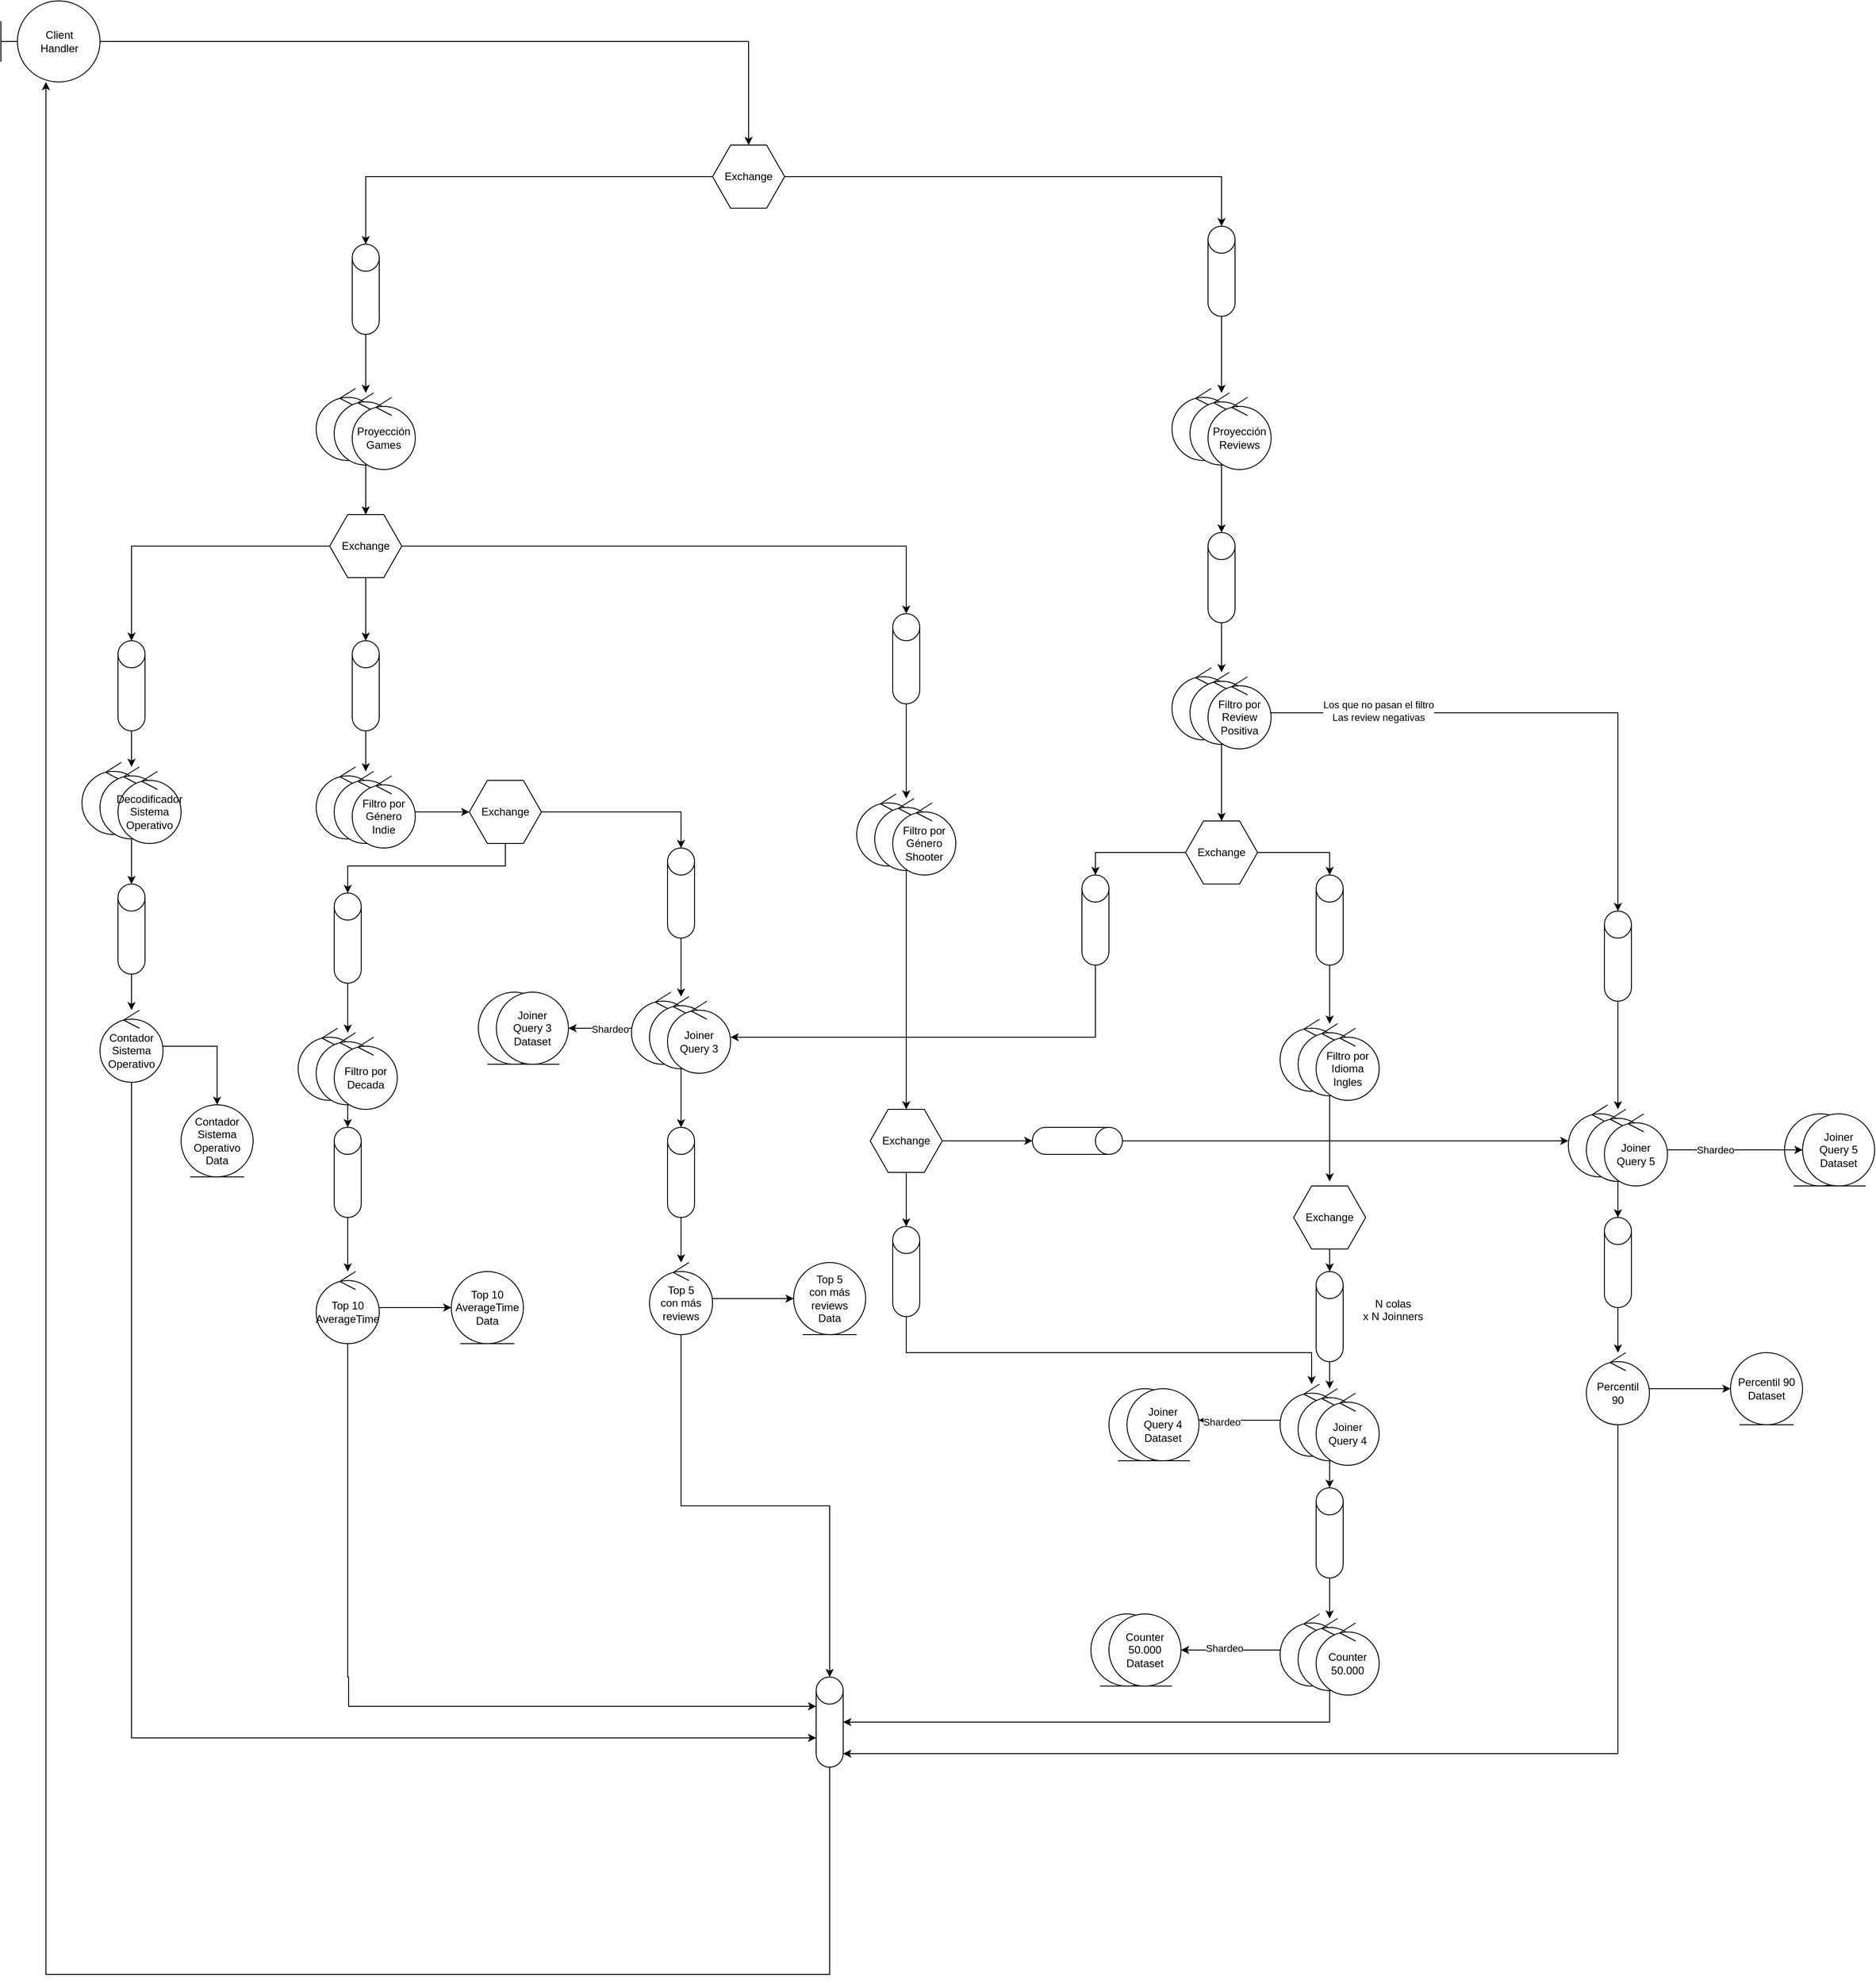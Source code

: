 <mxfile version="24.7.16">
  <diagram name="Page-1" id="cRWpz_PAS38rMKibEUz2">
    <mxGraphModel dx="2348" dy="1364" grid="1" gridSize="10" guides="1" tooltips="1" connect="1" arrows="1" fold="1" page="1" pageScale="1" pageWidth="3300" pageHeight="4681" math="0" shadow="0">
      <root>
        <mxCell id="0" />
        <mxCell id="1" parent="0" />
        <mxCell id="zgO68wUfY2NdQf_xR_q_-158" style="edgeStyle=orthogonalEdgeStyle;rounded=0;orthogonalLoop=1;jettySize=auto;html=1;" parent="1" source="zgO68wUfY2NdQf_xR_q_-3" target="zgO68wUfY2NdQf_xR_q_-155" edge="1">
          <mxGeometry relative="1" as="geometry" />
        </mxCell>
        <mxCell id="zgO68wUfY2NdQf_xR_q_-3" value="" style="shape=cylinder3;whiteSpace=wrap;html=1;boundedLbl=1;backgroundOutline=1;size=15;" parent="1" vertex="1">
          <mxGeometry x="430" y="450" width="30" height="100" as="geometry" />
        </mxCell>
        <mxCell id="zgO68wUfY2NdQf_xR_q_-175" style="edgeStyle=orthogonalEdgeStyle;rounded=0;orthogonalLoop=1;jettySize=auto;html=1;" parent="1" source="zgO68wUfY2NdQf_xR_q_-4" target="zgO68wUfY2NdQf_xR_q_-173" edge="1">
          <mxGeometry relative="1" as="geometry" />
        </mxCell>
        <mxCell id="zgO68wUfY2NdQf_xR_q_-4" value="" style="shape=cylinder3;whiteSpace=wrap;html=1;boundedLbl=1;backgroundOutline=1;size=15;" parent="1" vertex="1">
          <mxGeometry x="1380" y="430" width="30" height="100" as="geometry" />
        </mxCell>
        <mxCell id="zgO68wUfY2NdQf_xR_q_-5" value="Exchange" style="shape=hexagon;perimeter=hexagonPerimeter2;whiteSpace=wrap;html=1;fixedSize=1;" parent="1" vertex="1">
          <mxGeometry x="830" y="340" width="80" height="70" as="geometry" />
        </mxCell>
        <mxCell id="zgO68wUfY2NdQf_xR_q_-6" style="edgeStyle=orthogonalEdgeStyle;rounded=0;orthogonalLoop=1;jettySize=auto;html=1;" parent="1" source="zgO68wUfY2NdQf_xR_q_-5" target="zgO68wUfY2NdQf_xR_q_-4" edge="1">
          <mxGeometry relative="1" as="geometry" />
        </mxCell>
        <mxCell id="zgO68wUfY2NdQf_xR_q_-7" style="edgeStyle=orthogonalEdgeStyle;rounded=0;orthogonalLoop=1;jettySize=auto;html=1;" parent="1" source="zgO68wUfY2NdQf_xR_q_-5" target="zgO68wUfY2NdQf_xR_q_-3" edge="1">
          <mxGeometry relative="1" as="geometry" />
        </mxCell>
        <mxCell id="zgO68wUfY2NdQf_xR_q_-124" style="edgeStyle=orthogonalEdgeStyle;rounded=0;orthogonalLoop=1;jettySize=auto;html=1;entryX=0;entryY=0;entryDx=0;entryDy=67.5;entryPerimeter=0;" parent="1" source="zgO68wUfY2NdQf_xR_q_-13" target="zgO68wUfY2NdQf_xR_q_-123" edge="1">
          <mxGeometry relative="1" as="geometry">
            <mxPoint x="185" y="2100" as="targetPoint" />
            <Array as="points">
              <mxPoint x="185" y="2108" />
            </Array>
          </mxGeometry>
        </mxCell>
        <mxCell id="zgO68wUfY2NdQf_xR_q_-249" style="edgeStyle=orthogonalEdgeStyle;rounded=0;orthogonalLoop=1;jettySize=auto;html=1;" parent="1" source="zgO68wUfY2NdQf_xR_q_-13" target="zgO68wUfY2NdQf_xR_q_-248" edge="1">
          <mxGeometry relative="1" as="geometry" />
        </mxCell>
        <mxCell id="zgO68wUfY2NdQf_xR_q_-13" value="Contador&lt;div&gt;Sistema Operativo&lt;/div&gt;" style="ellipse;shape=umlControl;whiteSpace=wrap;html=1;" parent="1" vertex="1">
          <mxGeometry x="150" y="1300" width="70" height="80" as="geometry" />
        </mxCell>
        <mxCell id="zgO68wUfY2NdQf_xR_q_-254" style="edgeStyle=orthogonalEdgeStyle;rounded=0;orthogonalLoop=1;jettySize=auto;html=1;" parent="1" source="zgO68wUfY2NdQf_xR_q_-14" target="zgO68wUfY2NdQf_xR_q_-252" edge="1">
          <mxGeometry relative="1" as="geometry" />
        </mxCell>
        <mxCell id="zgO68wUfY2NdQf_xR_q_-14" value="" style="shape=cylinder3;whiteSpace=wrap;html=1;boundedLbl=1;backgroundOutline=1;size=15;" parent="1" vertex="1">
          <mxGeometry x="170" y="890" width="30" height="100" as="geometry" />
        </mxCell>
        <mxCell id="zgO68wUfY2NdQf_xR_q_-20" style="edgeStyle=orthogonalEdgeStyle;rounded=0;orthogonalLoop=1;jettySize=auto;html=1;" parent="1" source="zgO68wUfY2NdQf_xR_q_-17" target="zgO68wUfY2NdQf_xR_q_-13" edge="1">
          <mxGeometry relative="1" as="geometry" />
        </mxCell>
        <mxCell id="zgO68wUfY2NdQf_xR_q_-17" value="" style="shape=cylinder3;whiteSpace=wrap;html=1;boundedLbl=1;backgroundOutline=1;size=15;" parent="1" vertex="1">
          <mxGeometry x="170" y="1160" width="30" height="100" as="geometry" />
        </mxCell>
        <mxCell id="zgO68wUfY2NdQf_xR_q_-23" style="edgeStyle=orthogonalEdgeStyle;rounded=0;orthogonalLoop=1;jettySize=auto;html=1;" parent="1" source="zgO68wUfY2NdQf_xR_q_-21" target="zgO68wUfY2NdQf_xR_q_-14" edge="1">
          <mxGeometry relative="1" as="geometry" />
        </mxCell>
        <mxCell id="zgO68wUfY2NdQf_xR_q_-26" style="edgeStyle=orthogonalEdgeStyle;rounded=0;orthogonalLoop=1;jettySize=auto;html=1;" parent="1" source="zgO68wUfY2NdQf_xR_q_-21" target="zgO68wUfY2NdQf_xR_q_-25" edge="1">
          <mxGeometry relative="1" as="geometry" />
        </mxCell>
        <mxCell id="zgO68wUfY2NdQf_xR_q_-21" value="Exchange" style="shape=hexagon;perimeter=hexagonPerimeter2;whiteSpace=wrap;html=1;fixedSize=1;" parent="1" vertex="1">
          <mxGeometry x="405" y="750" width="80" height="70" as="geometry" />
        </mxCell>
        <mxCell id="zgO68wUfY2NdQf_xR_q_-165" style="edgeStyle=orthogonalEdgeStyle;rounded=0;orthogonalLoop=1;jettySize=auto;html=1;" parent="1" source="zgO68wUfY2NdQf_xR_q_-25" target="zgO68wUfY2NdQf_xR_q_-149" edge="1">
          <mxGeometry relative="1" as="geometry" />
        </mxCell>
        <mxCell id="zgO68wUfY2NdQf_xR_q_-25" value="" style="shape=cylinder3;whiteSpace=wrap;html=1;boundedLbl=1;backgroundOutline=1;size=15;" parent="1" vertex="1">
          <mxGeometry x="430" y="890" width="30" height="100" as="geometry" />
        </mxCell>
        <mxCell id="zgO68wUfY2NdQf_xR_q_-169" style="edgeStyle=orthogonalEdgeStyle;rounded=0;orthogonalLoop=1;jettySize=auto;html=1;" parent="1" source="zgO68wUfY2NdQf_xR_q_-29" target="zgO68wUfY2NdQf_xR_q_-135" edge="1">
          <mxGeometry relative="1" as="geometry" />
        </mxCell>
        <mxCell id="zgO68wUfY2NdQf_xR_q_-29" value="" style="shape=cylinder3;whiteSpace=wrap;html=1;boundedLbl=1;backgroundOutline=1;size=15;" parent="1" vertex="1">
          <mxGeometry x="410" y="1170" width="30" height="100" as="geometry" />
        </mxCell>
        <mxCell id="zgO68wUfY2NdQf_xR_q_-39" style="edgeStyle=orthogonalEdgeStyle;rounded=0;orthogonalLoop=1;jettySize=auto;html=1;" parent="1" source="zgO68wUfY2NdQf_xR_q_-33" target="zgO68wUfY2NdQf_xR_q_-38" edge="1">
          <mxGeometry relative="1" as="geometry" />
        </mxCell>
        <mxCell id="zgO68wUfY2NdQf_xR_q_-125" style="edgeStyle=orthogonalEdgeStyle;rounded=0;orthogonalLoop=1;jettySize=auto;html=1;entryX=0;entryY=0;entryDx=0;entryDy=32.5;entryPerimeter=0;" parent="1" source="zgO68wUfY2NdQf_xR_q_-33" target="zgO68wUfY2NdQf_xR_q_-123" edge="1">
          <mxGeometry relative="1" as="geometry">
            <mxPoint x="425" y="2110" as="targetPoint" />
            <Array as="points">
              <mxPoint x="425" y="2040" />
              <mxPoint x="426" y="2073" />
            </Array>
          </mxGeometry>
        </mxCell>
        <mxCell id="zgO68wUfY2NdQf_xR_q_-33" value="&lt;div&gt;Top 10&lt;/div&gt;&lt;div&gt;AverageTime&lt;/div&gt;" style="ellipse;shape=umlControl;whiteSpace=wrap;html=1;" parent="1" vertex="1">
          <mxGeometry x="390" y="1590" width="70" height="80" as="geometry" />
        </mxCell>
        <mxCell id="zgO68wUfY2NdQf_xR_q_-37" style="edgeStyle=orthogonalEdgeStyle;rounded=0;orthogonalLoop=1;jettySize=auto;html=1;" parent="1" source="zgO68wUfY2NdQf_xR_q_-34" target="zgO68wUfY2NdQf_xR_q_-33" edge="1">
          <mxGeometry relative="1" as="geometry" />
        </mxCell>
        <mxCell id="zgO68wUfY2NdQf_xR_q_-34" value="" style="shape=cylinder3;whiteSpace=wrap;html=1;boundedLbl=1;backgroundOutline=1;size=15;" parent="1" vertex="1">
          <mxGeometry x="410" y="1430" width="30" height="100" as="geometry" />
        </mxCell>
        <mxCell id="zgO68wUfY2NdQf_xR_q_-38" value="Top 10&lt;div&gt;AverageTime&lt;/div&gt;&lt;div&gt;Data&lt;/div&gt;" style="ellipse;shape=umlEntity;whiteSpace=wrap;html=1;" parent="1" vertex="1">
          <mxGeometry x="540" y="1590" width="80" height="80" as="geometry" />
        </mxCell>
        <mxCell id="zgO68wUfY2NdQf_xR_q_-45" style="edgeStyle=orthogonalEdgeStyle;rounded=0;orthogonalLoop=1;jettySize=auto;html=1;" parent="1" source="zgO68wUfY2NdQf_xR_q_-42" target="zgO68wUfY2NdQf_xR_q_-29" edge="1">
          <mxGeometry relative="1" as="geometry">
            <mxPoint x="600" y="1220" as="targetPoint" />
            <Array as="points">
              <mxPoint x="600" y="1140" />
              <mxPoint x="425" y="1140" />
            </Array>
          </mxGeometry>
        </mxCell>
        <mxCell id="zgO68wUfY2NdQf_xR_q_-47" style="edgeStyle=orthogonalEdgeStyle;rounded=0;orthogonalLoop=1;jettySize=auto;html=1;" parent="1" source="zgO68wUfY2NdQf_xR_q_-42" target="zgO68wUfY2NdQf_xR_q_-46" edge="1">
          <mxGeometry relative="1" as="geometry" />
        </mxCell>
        <mxCell id="zgO68wUfY2NdQf_xR_q_-42" value="Exchange" style="shape=hexagon;perimeter=hexagonPerimeter2;whiteSpace=wrap;html=1;fixedSize=1;" parent="1" vertex="1">
          <mxGeometry x="560" y="1045" width="80" height="70" as="geometry" />
        </mxCell>
        <mxCell id="zgO68wUfY2NdQf_xR_q_-200" style="edgeStyle=orthogonalEdgeStyle;rounded=0;orthogonalLoop=1;jettySize=auto;html=1;" parent="1" source="zgO68wUfY2NdQf_xR_q_-46" target="zgO68wUfY2NdQf_xR_q_-196" edge="1">
          <mxGeometry relative="1" as="geometry" />
        </mxCell>
        <mxCell id="zgO68wUfY2NdQf_xR_q_-46" value="" style="shape=cylinder3;whiteSpace=wrap;html=1;boundedLbl=1;backgroundOutline=1;size=15;" parent="1" vertex="1">
          <mxGeometry x="780" y="1120" width="30" height="100" as="geometry" />
        </mxCell>
        <mxCell id="zgO68wUfY2NdQf_xR_q_-54" style="edgeStyle=orthogonalEdgeStyle;rounded=0;orthogonalLoop=1;jettySize=auto;html=1;" parent="1" source="zgO68wUfY2NdQf_xR_q_-49" target="zgO68wUfY2NdQf_xR_q_-52" edge="1">
          <mxGeometry relative="1" as="geometry" />
        </mxCell>
        <mxCell id="zgO68wUfY2NdQf_xR_q_-49" value="" style="shape=cylinder3;whiteSpace=wrap;html=1;boundedLbl=1;backgroundOutline=1;size=15;" parent="1" vertex="1">
          <mxGeometry x="780" y="1430" width="30" height="100" as="geometry" />
        </mxCell>
        <mxCell id="zgO68wUfY2NdQf_xR_q_-51" style="edgeStyle=orthogonalEdgeStyle;rounded=0;orthogonalLoop=1;jettySize=auto;html=1;" parent="1" source="zgO68wUfY2NdQf_xR_q_-52" target="zgO68wUfY2NdQf_xR_q_-53" edge="1">
          <mxGeometry relative="1" as="geometry" />
        </mxCell>
        <mxCell id="zgO68wUfY2NdQf_xR_q_-126" style="edgeStyle=orthogonalEdgeStyle;rounded=0;orthogonalLoop=1;jettySize=auto;html=1;" parent="1" source="zgO68wUfY2NdQf_xR_q_-52" target="zgO68wUfY2NdQf_xR_q_-123" edge="1">
          <mxGeometry relative="1" as="geometry">
            <Array as="points">
              <mxPoint x="795" y="1850" />
              <mxPoint x="960" y="1850" />
            </Array>
          </mxGeometry>
        </mxCell>
        <mxCell id="zgO68wUfY2NdQf_xR_q_-52" value="&lt;div&gt;Top 5&lt;/div&gt;&lt;div&gt;con más reviews&lt;/div&gt;" style="ellipse;shape=umlControl;whiteSpace=wrap;html=1;" parent="1" vertex="1">
          <mxGeometry x="760" y="1580" width="70" height="80" as="geometry" />
        </mxCell>
        <mxCell id="zgO68wUfY2NdQf_xR_q_-53" value="&lt;div&gt;Top 5&lt;/div&gt;&lt;div&gt;con más reviews&lt;/div&gt;&lt;div&gt;Data&lt;/div&gt;" style="ellipse;shape=umlEntity;whiteSpace=wrap;html=1;" parent="1" vertex="1">
          <mxGeometry x="920" y="1580" width="80" height="80" as="geometry" />
        </mxCell>
        <mxCell id="zgO68wUfY2NdQf_xR_q_-186" style="edgeStyle=orthogonalEdgeStyle;rounded=0;orthogonalLoop=1;jettySize=auto;html=1;" parent="1" source="zgO68wUfY2NdQf_xR_q_-57" target="zgO68wUfY2NdQf_xR_q_-180" edge="1">
          <mxGeometry relative="1" as="geometry" />
        </mxCell>
        <mxCell id="zgO68wUfY2NdQf_xR_q_-57" value="" style="shape=cylinder3;whiteSpace=wrap;html=1;boundedLbl=1;backgroundOutline=1;size=15;" parent="1" vertex="1">
          <mxGeometry x="1380" y="770" width="30" height="100" as="geometry" />
        </mxCell>
        <mxCell id="zgO68wUfY2NdQf_xR_q_-97" style="edgeStyle=orthogonalEdgeStyle;rounded=0;orthogonalLoop=1;jettySize=auto;html=1;entryX=0.5;entryY=0;entryDx=0;entryDy=0;entryPerimeter=0;" parent="1" source="zgO68wUfY2NdQf_xR_q_-181" target="zgO68wUfY2NdQf_xR_q_-99" edge="1">
          <mxGeometry relative="1" as="geometry">
            <mxPoint x="1830" y="1130" as="targetPoint" />
            <mxPoint x="1720" y="991" as="sourcePoint" />
          </mxGeometry>
        </mxCell>
        <mxCell id="zgO68wUfY2NdQf_xR_q_-107" value="Los que no pasan el filtro&lt;div&gt;Las review negativas&lt;/div&gt;" style="edgeLabel;html=1;align=center;verticalAlign=middle;resizable=0;points=[];" parent="zgO68wUfY2NdQf_xR_q_-97" vertex="1" connectable="0">
          <mxGeometry x="-0.606" y="2" relative="1" as="geometry">
            <mxPoint as="offset" />
          </mxGeometry>
        </mxCell>
        <mxCell id="zgO68wUfY2NdQf_xR_q_-64" value="Exchange" style="shape=hexagon;perimeter=hexagonPerimeter2;whiteSpace=wrap;html=1;fixedSize=1;" parent="1" vertex="1">
          <mxGeometry x="1355" y="1090" width="80" height="70" as="geometry" />
        </mxCell>
        <mxCell id="zgO68wUfY2NdQf_xR_q_-199" style="edgeStyle=orthogonalEdgeStyle;rounded=0;orthogonalLoop=1;jettySize=auto;html=1;" parent="1" source="zgO68wUfY2NdQf_xR_q_-67" target="zgO68wUfY2NdQf_xR_q_-197" edge="1">
          <mxGeometry relative="1" as="geometry">
            <Array as="points">
              <mxPoint x="1255" y="1330" />
            </Array>
          </mxGeometry>
        </mxCell>
        <mxCell id="zgO68wUfY2NdQf_xR_q_-67" value="" style="shape=cylinder3;whiteSpace=wrap;html=1;boundedLbl=1;backgroundOutline=1;size=15;" parent="1" vertex="1">
          <mxGeometry x="1240" y="1150" width="30" height="100" as="geometry" />
        </mxCell>
        <mxCell id="zgO68wUfY2NdQf_xR_q_-192" style="edgeStyle=orthogonalEdgeStyle;rounded=0;orthogonalLoop=1;jettySize=auto;html=1;" parent="1" source="zgO68wUfY2NdQf_xR_q_-70" target="zgO68wUfY2NdQf_xR_q_-190" edge="1">
          <mxGeometry relative="1" as="geometry" />
        </mxCell>
        <mxCell id="zgO68wUfY2NdQf_xR_q_-70" value="" style="shape=cylinder3;whiteSpace=wrap;html=1;boundedLbl=1;backgroundOutline=1;size=15;" parent="1" vertex="1">
          <mxGeometry x="1500" y="1150" width="30" height="100" as="geometry" />
        </mxCell>
        <mxCell id="zgO68wUfY2NdQf_xR_q_-71" style="edgeStyle=orthogonalEdgeStyle;rounded=0;orthogonalLoop=1;jettySize=auto;html=1;entryX=0.5;entryY=0;entryDx=0;entryDy=0;entryPerimeter=0;" parent="1" source="zgO68wUfY2NdQf_xR_q_-64" target="zgO68wUfY2NdQf_xR_q_-70" edge="1">
          <mxGeometry relative="1" as="geometry" />
        </mxCell>
        <mxCell id="zgO68wUfY2NdQf_xR_q_-74" style="edgeStyle=orthogonalEdgeStyle;rounded=0;orthogonalLoop=1;jettySize=auto;html=1;entryX=0.5;entryY=0;entryDx=0;entryDy=0;entryPerimeter=0;" parent="1" source="zgO68wUfY2NdQf_xR_q_-64" target="zgO68wUfY2NdQf_xR_q_-67" edge="1">
          <mxGeometry relative="1" as="geometry" />
        </mxCell>
        <mxCell id="zgO68wUfY2NdQf_xR_q_-244" style="edgeStyle=orthogonalEdgeStyle;rounded=0;orthogonalLoop=1;jettySize=auto;html=1;" parent="1" source="zgO68wUfY2NdQf_xR_q_-84" target="zgO68wUfY2NdQf_xR_q_-240" edge="1">
          <mxGeometry relative="1" as="geometry" />
        </mxCell>
        <mxCell id="zgO68wUfY2NdQf_xR_q_-84" value="" style="shape=cylinder3;whiteSpace=wrap;html=1;boundedLbl=1;backgroundOutline=1;size=15;" parent="1" vertex="1">
          <mxGeometry x="1500" y="1830" width="30" height="100" as="geometry" />
        </mxCell>
        <mxCell id="zgO68wUfY2NdQf_xR_q_-182" style="edgeStyle=orthogonalEdgeStyle;rounded=0;orthogonalLoop=1;jettySize=auto;html=1;" parent="1" source="zgO68wUfY2NdQf_xR_q_-90" target="zgO68wUfY2NdQf_xR_q_-152" edge="1">
          <mxGeometry relative="1" as="geometry" />
        </mxCell>
        <mxCell id="zgO68wUfY2NdQf_xR_q_-90" value="" style="shape=cylinder3;whiteSpace=wrap;html=1;boundedLbl=1;backgroundOutline=1;size=15;" parent="1" vertex="1">
          <mxGeometry x="1030" y="860" width="30" height="100" as="geometry" />
        </mxCell>
        <mxCell id="zgO68wUfY2NdQf_xR_q_-91" style="edgeStyle=orthogonalEdgeStyle;rounded=0;orthogonalLoop=1;jettySize=auto;html=1;entryX=0.5;entryY=0;entryDx=0;entryDy=0;entryPerimeter=0;" parent="1" source="zgO68wUfY2NdQf_xR_q_-21" target="zgO68wUfY2NdQf_xR_q_-90" edge="1">
          <mxGeometry relative="1" as="geometry" />
        </mxCell>
        <mxCell id="zgO68wUfY2NdQf_xR_q_-216" style="edgeStyle=orthogonalEdgeStyle;rounded=0;orthogonalLoop=1;jettySize=auto;html=1;" parent="1" source="zgO68wUfY2NdQf_xR_q_-93" target="zgO68wUfY2NdQf_xR_q_-213" edge="1">
          <mxGeometry relative="1" as="geometry">
            <Array as="points">
              <mxPoint x="1045" y="1680" />
            </Array>
          </mxGeometry>
        </mxCell>
        <mxCell id="zgO68wUfY2NdQf_xR_q_-93" value="" style="shape=cylinder3;whiteSpace=wrap;html=1;boundedLbl=1;backgroundOutline=1;size=15;" parent="1" vertex="1">
          <mxGeometry x="1030" y="1540" width="30" height="100" as="geometry" />
        </mxCell>
        <mxCell id="zgO68wUfY2NdQf_xR_q_-229" style="edgeStyle=orthogonalEdgeStyle;rounded=0;orthogonalLoop=1;jettySize=auto;html=1;" parent="1" source="zgO68wUfY2NdQf_xR_q_-99" target="zgO68wUfY2NdQf_xR_q_-226" edge="1">
          <mxGeometry relative="1" as="geometry" />
        </mxCell>
        <mxCell id="zgO68wUfY2NdQf_xR_q_-99" value="" style="shape=cylinder3;whiteSpace=wrap;html=1;boundedLbl=1;backgroundOutline=1;size=15;" parent="1" vertex="1">
          <mxGeometry x="1820" y="1190" width="30" height="100" as="geometry" />
        </mxCell>
        <mxCell id="zgO68wUfY2NdQf_xR_q_-103" style="edgeStyle=orthogonalEdgeStyle;rounded=0;orthogonalLoop=1;jettySize=auto;html=1;" parent="1" source="zgO68wUfY2NdQf_xR_q_-101" target="zgO68wUfY2NdQf_xR_q_-93" edge="1">
          <mxGeometry relative="1" as="geometry" />
        </mxCell>
        <mxCell id="zgO68wUfY2NdQf_xR_q_-101" value="Exchange" style="shape=hexagon;perimeter=hexagonPerimeter2;whiteSpace=wrap;html=1;fixedSize=1;" parent="1" vertex="1">
          <mxGeometry x="1005" y="1410" width="80" height="70" as="geometry" />
        </mxCell>
        <mxCell id="zgO68wUfY2NdQf_xR_q_-230" style="edgeStyle=orthogonalEdgeStyle;rounded=0;orthogonalLoop=1;jettySize=auto;html=1;" parent="1" source="zgO68wUfY2NdQf_xR_q_-104" target="zgO68wUfY2NdQf_xR_q_-225" edge="1">
          <mxGeometry relative="1" as="geometry" />
        </mxCell>
        <mxCell id="zgO68wUfY2NdQf_xR_q_-104" value="" style="shape=cylinder3;whiteSpace=wrap;html=1;boundedLbl=1;backgroundOutline=1;size=15;rotation=90;" parent="1" vertex="1">
          <mxGeometry x="1220" y="1395" width="30" height="100" as="geometry" />
        </mxCell>
        <mxCell id="zgO68wUfY2NdQf_xR_q_-105" style="edgeStyle=orthogonalEdgeStyle;rounded=0;orthogonalLoop=1;jettySize=auto;html=1;entryX=0.5;entryY=1;entryDx=0;entryDy=0;entryPerimeter=0;" parent="1" source="zgO68wUfY2NdQf_xR_q_-101" target="zgO68wUfY2NdQf_xR_q_-104" edge="1">
          <mxGeometry relative="1" as="geometry" />
        </mxCell>
        <mxCell id="zgO68wUfY2NdQf_xR_q_-119" style="edgeStyle=orthogonalEdgeStyle;rounded=0;orthogonalLoop=1;jettySize=auto;html=1;" parent="1" source="zgO68wUfY2NdQf_xR_q_-108" target="zgO68wUfY2NdQf_xR_q_-118" edge="1">
          <mxGeometry relative="1" as="geometry" />
        </mxCell>
        <mxCell id="zgO68wUfY2NdQf_xR_q_-108" value="Percentil&lt;div&gt;90&lt;/div&gt;" style="ellipse;shape=umlControl;whiteSpace=wrap;html=1;" parent="1" vertex="1">
          <mxGeometry x="1800" y="1680" width="70" height="80" as="geometry" />
        </mxCell>
        <mxCell id="zgO68wUfY2NdQf_xR_q_-111" style="edgeStyle=orthogonalEdgeStyle;rounded=0;orthogonalLoop=1;jettySize=auto;html=1;" parent="1" source="zgO68wUfY2NdQf_xR_q_-109" target="zgO68wUfY2NdQf_xR_q_-108" edge="1">
          <mxGeometry relative="1" as="geometry" />
        </mxCell>
        <mxCell id="zgO68wUfY2NdQf_xR_q_-109" value="" style="shape=cylinder3;whiteSpace=wrap;html=1;boundedLbl=1;backgroundOutline=1;size=15;" parent="1" vertex="1">
          <mxGeometry x="1820" y="1530" width="30" height="100" as="geometry" />
        </mxCell>
        <mxCell id="zgO68wUfY2NdQf_xR_q_-118" value="Percentil 90&lt;div&gt;Dataset&lt;/div&gt;" style="ellipse;shape=umlEntity;whiteSpace=wrap;html=1;" parent="1" vertex="1">
          <mxGeometry x="1960" y="1680" width="80" height="80" as="geometry" />
        </mxCell>
        <mxCell id="zgO68wUfY2NdQf_xR_q_-133" style="edgeStyle=orthogonalEdgeStyle;rounded=0;orthogonalLoop=1;jettySize=auto;html=1;exitX=0.5;exitY=1;exitDx=0;exitDy=0;exitPerimeter=0;" parent="1" source="zgO68wUfY2NdQf_xR_q_-123" target="zgO68wUfY2NdQf_xR_q_-131" edge="1">
          <mxGeometry relative="1" as="geometry">
            <mxPoint x="90" y="300" as="targetPoint" />
            <mxPoint x="715" y="2240" as="sourcePoint" />
            <Array as="points">
              <mxPoint x="960" y="2370" />
              <mxPoint x="90" y="2370" />
            </Array>
          </mxGeometry>
        </mxCell>
        <mxCell id="zgO68wUfY2NdQf_xR_q_-123" value="" style="shape=cylinder3;whiteSpace=wrap;html=1;boundedLbl=1;backgroundOutline=1;size=15;" parent="1" vertex="1">
          <mxGeometry x="945" y="2040" width="30" height="100" as="geometry" />
        </mxCell>
        <mxCell id="zgO68wUfY2NdQf_xR_q_-128" style="edgeStyle=orthogonalEdgeStyle;rounded=0;orthogonalLoop=1;jettySize=auto;html=1;entryX=1;entryY=1;entryDx=0;entryDy=-15;entryPerimeter=0;" parent="1" source="zgO68wUfY2NdQf_xR_q_-108" target="zgO68wUfY2NdQf_xR_q_-123" edge="1">
          <mxGeometry relative="1" as="geometry">
            <Array as="points">
              <mxPoint x="1835" y="2125" />
            </Array>
          </mxGeometry>
        </mxCell>
        <mxCell id="zgO68wUfY2NdQf_xR_q_-132" style="edgeStyle=orthogonalEdgeStyle;rounded=0;orthogonalLoop=1;jettySize=auto;html=1;" parent="1" source="zgO68wUfY2NdQf_xR_q_-131" target="zgO68wUfY2NdQf_xR_q_-5" edge="1">
          <mxGeometry relative="1" as="geometry" />
        </mxCell>
        <mxCell id="zgO68wUfY2NdQf_xR_q_-131" value="Client&lt;div&gt;Handler&lt;/div&gt;" style="shape=umlBoundary;whiteSpace=wrap;html=1;" parent="1" vertex="1">
          <mxGeometry x="40" y="180" width="110" height="90" as="geometry" />
        </mxCell>
        <mxCell id="zgO68wUfY2NdQf_xR_q_-157" value="" style="group" parent="1" vertex="1" connectable="0">
          <mxGeometry x="390" y="610" width="110" height="90" as="geometry" />
        </mxCell>
        <mxCell id="zgO68wUfY2NdQf_xR_q_-154" value="" style="ellipse;shape=umlControl;whiteSpace=wrap;html=1;" parent="zgO68wUfY2NdQf_xR_q_-157" vertex="1">
          <mxGeometry width="70" height="80" as="geometry" />
        </mxCell>
        <mxCell id="zgO68wUfY2NdQf_xR_q_-155" value="" style="ellipse;shape=umlControl;whiteSpace=wrap;html=1;" parent="zgO68wUfY2NdQf_xR_q_-157" vertex="1">
          <mxGeometry x="20" y="5" width="70" height="80" as="geometry" />
        </mxCell>
        <mxCell id="zgO68wUfY2NdQf_xR_q_-156" value="Proyección&lt;div&gt;Games&lt;/div&gt;" style="ellipse;shape=umlControl;whiteSpace=wrap;html=1;" parent="zgO68wUfY2NdQf_xR_q_-157" vertex="1">
          <mxGeometry x="40" y="10" width="70" height="80" as="geometry" />
        </mxCell>
        <mxCell id="zgO68wUfY2NdQf_xR_q_-159" style="edgeStyle=orthogonalEdgeStyle;rounded=0;orthogonalLoop=1;jettySize=auto;html=1;" parent="1" source="zgO68wUfY2NdQf_xR_q_-155" target="zgO68wUfY2NdQf_xR_q_-21" edge="1">
          <mxGeometry relative="1" as="geometry" />
        </mxCell>
        <mxCell id="zgO68wUfY2NdQf_xR_q_-164" value="" style="group" parent="1" vertex="1" connectable="0">
          <mxGeometry x="390" y="1030" width="110" height="90" as="geometry" />
        </mxCell>
        <mxCell id="zgO68wUfY2NdQf_xR_q_-148" value="" style="ellipse;shape=umlControl;whiteSpace=wrap;html=1;" parent="zgO68wUfY2NdQf_xR_q_-164" vertex="1">
          <mxGeometry width="70" height="80" as="geometry" />
        </mxCell>
        <mxCell id="zgO68wUfY2NdQf_xR_q_-149" value="" style="ellipse;shape=umlControl;whiteSpace=wrap;html=1;" parent="zgO68wUfY2NdQf_xR_q_-164" vertex="1">
          <mxGeometry x="20" y="5" width="70" height="80" as="geometry" />
        </mxCell>
        <mxCell id="zgO68wUfY2NdQf_xR_q_-150" value="Filtro por&lt;div&gt;Género&lt;/div&gt;&lt;div&gt;Indie&lt;/div&gt;" style="ellipse;shape=umlControl;whiteSpace=wrap;html=1;" parent="zgO68wUfY2NdQf_xR_q_-164" vertex="1">
          <mxGeometry x="40" y="10" width="70" height="80" as="geometry" />
        </mxCell>
        <mxCell id="zgO68wUfY2NdQf_xR_q_-166" style="edgeStyle=orthogonalEdgeStyle;rounded=0;orthogonalLoop=1;jettySize=auto;html=1;" parent="1" source="zgO68wUfY2NdQf_xR_q_-150" target="zgO68wUfY2NdQf_xR_q_-42" edge="1">
          <mxGeometry relative="1" as="geometry" />
        </mxCell>
        <mxCell id="zgO68wUfY2NdQf_xR_q_-168" value="" style="group" parent="1" vertex="1" connectable="0">
          <mxGeometry x="370" y="1320" width="110" height="90" as="geometry" />
        </mxCell>
        <mxCell id="zgO68wUfY2NdQf_xR_q_-31" value="" style="ellipse;shape=umlControl;whiteSpace=wrap;html=1;" parent="zgO68wUfY2NdQf_xR_q_-168" vertex="1">
          <mxGeometry width="70" height="80" as="geometry" />
        </mxCell>
        <mxCell id="zgO68wUfY2NdQf_xR_q_-135" value="" style="ellipse;shape=umlControl;whiteSpace=wrap;html=1;" parent="zgO68wUfY2NdQf_xR_q_-168" vertex="1">
          <mxGeometry x="20" y="5" width="70" height="80" as="geometry" />
        </mxCell>
        <mxCell id="zgO68wUfY2NdQf_xR_q_-136" value="Filtro por&lt;div&gt;Decada&lt;/div&gt;" style="ellipse;shape=umlControl;whiteSpace=wrap;html=1;" parent="zgO68wUfY2NdQf_xR_q_-168" vertex="1">
          <mxGeometry x="40" y="10" width="70" height="80" as="geometry" />
        </mxCell>
        <mxCell id="zgO68wUfY2NdQf_xR_q_-170" style="edgeStyle=orthogonalEdgeStyle;rounded=0;orthogonalLoop=1;jettySize=auto;html=1;" parent="1" source="zgO68wUfY2NdQf_xR_q_-135" target="zgO68wUfY2NdQf_xR_q_-34" edge="1">
          <mxGeometry relative="1" as="geometry" />
        </mxCell>
        <mxCell id="zgO68wUfY2NdQf_xR_q_-171" value="" style="group" parent="1" vertex="1" connectable="0">
          <mxGeometry x="1340" y="610" width="110" height="90" as="geometry" />
        </mxCell>
        <mxCell id="zgO68wUfY2NdQf_xR_q_-172" value="" style="ellipse;shape=umlControl;whiteSpace=wrap;html=1;" parent="zgO68wUfY2NdQf_xR_q_-171" vertex="1">
          <mxGeometry width="70" height="80" as="geometry" />
        </mxCell>
        <mxCell id="zgO68wUfY2NdQf_xR_q_-173" value="" style="ellipse;shape=umlControl;whiteSpace=wrap;html=1;" parent="zgO68wUfY2NdQf_xR_q_-171" vertex="1">
          <mxGeometry x="20" y="5" width="70" height="80" as="geometry" />
        </mxCell>
        <mxCell id="zgO68wUfY2NdQf_xR_q_-174" value="Proyección&lt;div&gt;Reviews&lt;/div&gt;" style="ellipse;shape=umlControl;whiteSpace=wrap;html=1;" parent="zgO68wUfY2NdQf_xR_q_-171" vertex="1">
          <mxGeometry x="40" y="10" width="70" height="80" as="geometry" />
        </mxCell>
        <mxCell id="zgO68wUfY2NdQf_xR_q_-176" style="edgeStyle=orthogonalEdgeStyle;rounded=0;orthogonalLoop=1;jettySize=auto;html=1;" parent="1" source="zgO68wUfY2NdQf_xR_q_-173" target="zgO68wUfY2NdQf_xR_q_-57" edge="1">
          <mxGeometry relative="1" as="geometry" />
        </mxCell>
        <mxCell id="zgO68wUfY2NdQf_xR_q_-177" value="" style="group" parent="1" vertex="1" connectable="0">
          <mxGeometry x="990" y="1060" width="110" height="90" as="geometry" />
        </mxCell>
        <mxCell id="zgO68wUfY2NdQf_xR_q_-151" value="" style="ellipse;shape=umlControl;whiteSpace=wrap;html=1;" parent="zgO68wUfY2NdQf_xR_q_-177" vertex="1">
          <mxGeometry width="70" height="80" as="geometry" />
        </mxCell>
        <mxCell id="zgO68wUfY2NdQf_xR_q_-152" value="" style="ellipse;shape=umlControl;whiteSpace=wrap;html=1;" parent="zgO68wUfY2NdQf_xR_q_-177" vertex="1">
          <mxGeometry x="20" y="5" width="70" height="80" as="geometry" />
        </mxCell>
        <mxCell id="zgO68wUfY2NdQf_xR_q_-153" value="Filtro por&lt;div&gt;Género&lt;/div&gt;&lt;div&gt;Shooter&lt;/div&gt;" style="ellipse;shape=umlControl;whiteSpace=wrap;html=1;" parent="zgO68wUfY2NdQf_xR_q_-177" vertex="1">
          <mxGeometry x="40" y="10" width="70" height="80" as="geometry" />
        </mxCell>
        <mxCell id="zgO68wUfY2NdQf_xR_q_-178" value="" style="group" parent="1" vertex="1" connectable="0">
          <mxGeometry x="1340" y="920" width="110" height="90" as="geometry" />
        </mxCell>
        <mxCell id="zgO68wUfY2NdQf_xR_q_-179" value="" style="ellipse;shape=umlControl;whiteSpace=wrap;html=1;" parent="zgO68wUfY2NdQf_xR_q_-178" vertex="1">
          <mxGeometry width="70" height="80" as="geometry" />
        </mxCell>
        <mxCell id="zgO68wUfY2NdQf_xR_q_-180" value="" style="ellipse;shape=umlControl;whiteSpace=wrap;html=1;" parent="zgO68wUfY2NdQf_xR_q_-178" vertex="1">
          <mxGeometry x="20" y="5" width="70" height="80" as="geometry" />
        </mxCell>
        <mxCell id="zgO68wUfY2NdQf_xR_q_-181" value="Filtro por&lt;div&gt;Review&lt;/div&gt;&lt;div&gt;Positiva&lt;/div&gt;" style="ellipse;shape=umlControl;whiteSpace=wrap;html=1;" parent="zgO68wUfY2NdQf_xR_q_-178" vertex="1">
          <mxGeometry x="40" y="10" width="70" height="80" as="geometry" />
        </mxCell>
        <mxCell id="zgO68wUfY2NdQf_xR_q_-183" style="edgeStyle=orthogonalEdgeStyle;rounded=0;orthogonalLoop=1;jettySize=auto;html=1;" parent="1" source="zgO68wUfY2NdQf_xR_q_-152" target="zgO68wUfY2NdQf_xR_q_-101" edge="1">
          <mxGeometry relative="1" as="geometry" />
        </mxCell>
        <mxCell id="zgO68wUfY2NdQf_xR_q_-187" style="edgeStyle=orthogonalEdgeStyle;rounded=0;orthogonalLoop=1;jettySize=auto;html=1;" parent="1" source="zgO68wUfY2NdQf_xR_q_-180" target="zgO68wUfY2NdQf_xR_q_-64" edge="1">
          <mxGeometry relative="1" as="geometry" />
        </mxCell>
        <mxCell id="zgO68wUfY2NdQf_xR_q_-188" value="" style="group" parent="1" vertex="1" connectable="0">
          <mxGeometry x="1460" y="1310" width="110" height="90" as="geometry" />
        </mxCell>
        <mxCell id="zgO68wUfY2NdQf_xR_q_-189" value="" style="ellipse;shape=umlControl;whiteSpace=wrap;html=1;" parent="zgO68wUfY2NdQf_xR_q_-188" vertex="1">
          <mxGeometry width="70" height="80" as="geometry" />
        </mxCell>
        <mxCell id="zgO68wUfY2NdQf_xR_q_-190" value="" style="ellipse;shape=umlControl;whiteSpace=wrap;html=1;" parent="zgO68wUfY2NdQf_xR_q_-188" vertex="1">
          <mxGeometry x="20" y="5" width="70" height="80" as="geometry" />
        </mxCell>
        <mxCell id="zgO68wUfY2NdQf_xR_q_-191" value="Filtro por&lt;div&gt;Idioma&lt;/div&gt;&lt;div&gt;Ingles&lt;/div&gt;" style="ellipse;shape=umlControl;whiteSpace=wrap;html=1;" parent="zgO68wUfY2NdQf_xR_q_-188" vertex="1">
          <mxGeometry x="40" y="10" width="70" height="80" as="geometry" />
        </mxCell>
        <mxCell id="zgO68wUfY2NdQf_xR_q_-193" style="edgeStyle=orthogonalEdgeStyle;rounded=0;orthogonalLoop=1;jettySize=auto;html=1;" parent="1" source="zgO68wUfY2NdQf_xR_q_-190" edge="1">
          <mxGeometry relative="1" as="geometry">
            <mxPoint x="1515" y="1490" as="targetPoint" />
          </mxGeometry>
        </mxCell>
        <mxCell id="zgO68wUfY2NdQf_xR_q_-194" value="" style="group" parent="1" vertex="1" connectable="0">
          <mxGeometry x="740" y="1280" width="110" height="90" as="geometry" />
        </mxCell>
        <mxCell id="zgO68wUfY2NdQf_xR_q_-195" value="" style="ellipse;shape=umlControl;whiteSpace=wrap;html=1;" parent="zgO68wUfY2NdQf_xR_q_-194" vertex="1">
          <mxGeometry width="70" height="80" as="geometry" />
        </mxCell>
        <mxCell id="zgO68wUfY2NdQf_xR_q_-196" value="" style="ellipse;shape=umlControl;whiteSpace=wrap;html=1;" parent="zgO68wUfY2NdQf_xR_q_-194" vertex="1">
          <mxGeometry x="20" y="5" width="70" height="80" as="geometry" />
        </mxCell>
        <mxCell id="zgO68wUfY2NdQf_xR_q_-197" value="Joiner&lt;div&gt;Query 3&lt;/div&gt;" style="ellipse;shape=umlControl;whiteSpace=wrap;html=1;" parent="zgO68wUfY2NdQf_xR_q_-194" vertex="1">
          <mxGeometry x="40" y="10" width="70" height="80" as="geometry" />
        </mxCell>
        <mxCell id="zgO68wUfY2NdQf_xR_q_-201" style="edgeStyle=orthogonalEdgeStyle;rounded=0;orthogonalLoop=1;jettySize=auto;html=1;" parent="1" source="zgO68wUfY2NdQf_xR_q_-196" target="zgO68wUfY2NdQf_xR_q_-49" edge="1">
          <mxGeometry relative="1" as="geometry" />
        </mxCell>
        <mxCell id="zgO68wUfY2NdQf_xR_q_-205" value="" style="group" parent="1" vertex="1" connectable="0">
          <mxGeometry x="570" y="1280" width="100" height="80" as="geometry" />
        </mxCell>
        <mxCell id="zgO68wUfY2NdQf_xR_q_-112" value="" style="ellipse;shape=umlEntity;whiteSpace=wrap;html=1;" parent="zgO68wUfY2NdQf_xR_q_-205" vertex="1">
          <mxGeometry width="80" height="80" as="geometry" />
        </mxCell>
        <mxCell id="zgO68wUfY2NdQf_xR_q_-204" value="Joiner&lt;div&gt;Query 3&lt;/div&gt;&lt;div&gt;Dataset&lt;/div&gt;" style="ellipse;shape=umlEntity;whiteSpace=wrap;html=1;" parent="zgO68wUfY2NdQf_xR_q_-205" vertex="1">
          <mxGeometry x="20" width="80" height="80" as="geometry" />
        </mxCell>
        <mxCell id="zgO68wUfY2NdQf_xR_q_-206" style="edgeStyle=orthogonalEdgeStyle;rounded=0;orthogonalLoop=1;jettySize=auto;html=1;" parent="1" source="zgO68wUfY2NdQf_xR_q_-195" target="zgO68wUfY2NdQf_xR_q_-204" edge="1">
          <mxGeometry relative="1" as="geometry" />
        </mxCell>
        <mxCell id="zgO68wUfY2NdQf_xR_q_-207" value="Shardeo" style="edgeLabel;html=1;align=center;verticalAlign=middle;resizable=0;points=[];" parent="zgO68wUfY2NdQf_xR_q_-206" vertex="1" connectable="0">
          <mxGeometry x="-0.302" y="1" relative="1" as="geometry">
            <mxPoint as="offset" />
          </mxGeometry>
        </mxCell>
        <mxCell id="zgO68wUfY2NdQf_xR_q_-209" value="" style="group" parent="1" vertex="1" connectable="0">
          <mxGeometry x="1270" y="1720" width="100" height="80" as="geometry" />
        </mxCell>
        <mxCell id="zgO68wUfY2NdQf_xR_q_-210" value="" style="ellipse;shape=umlEntity;whiteSpace=wrap;html=1;" parent="zgO68wUfY2NdQf_xR_q_-209" vertex="1">
          <mxGeometry width="80" height="80" as="geometry" />
        </mxCell>
        <mxCell id="zgO68wUfY2NdQf_xR_q_-211" value="Joiner&lt;div&gt;Query &lt;span style=&quot;background-color: initial;&quot;&gt;4&lt;/span&gt;&lt;/div&gt;&lt;div&gt;Dataset&lt;/div&gt;" style="ellipse;shape=umlEntity;whiteSpace=wrap;html=1;" parent="zgO68wUfY2NdQf_xR_q_-209" vertex="1">
          <mxGeometry x="20" width="80" height="80" as="geometry" />
        </mxCell>
        <mxCell id="zgO68wUfY2NdQf_xR_q_-212" value="" style="group" parent="1" vertex="1" connectable="0">
          <mxGeometry x="1460" y="1715" width="110" height="90" as="geometry" />
        </mxCell>
        <mxCell id="zgO68wUfY2NdQf_xR_q_-213" value="" style="ellipse;shape=umlControl;whiteSpace=wrap;html=1;" parent="zgO68wUfY2NdQf_xR_q_-212" vertex="1">
          <mxGeometry width="70" height="80" as="geometry" />
        </mxCell>
        <mxCell id="zgO68wUfY2NdQf_xR_q_-214" value="" style="ellipse;shape=umlControl;whiteSpace=wrap;html=1;" parent="zgO68wUfY2NdQf_xR_q_-212" vertex="1">
          <mxGeometry x="20" y="5" width="70" height="80" as="geometry" />
        </mxCell>
        <mxCell id="zgO68wUfY2NdQf_xR_q_-215" value="Joiner&lt;div&gt;Query 4&lt;/div&gt;" style="ellipse;shape=umlControl;whiteSpace=wrap;html=1;" parent="zgO68wUfY2NdQf_xR_q_-212" vertex="1">
          <mxGeometry x="40" y="10" width="70" height="80" as="geometry" />
        </mxCell>
        <mxCell id="zgO68wUfY2NdQf_xR_q_-218" style="edgeStyle=orthogonalEdgeStyle;rounded=0;orthogonalLoop=1;jettySize=auto;html=1;" parent="1" source="zgO68wUfY2NdQf_xR_q_-214" target="zgO68wUfY2NdQf_xR_q_-84" edge="1">
          <mxGeometry relative="1" as="geometry" />
        </mxCell>
        <mxCell id="zgO68wUfY2NdQf_xR_q_-219" style="edgeStyle=orthogonalEdgeStyle;rounded=0;orthogonalLoop=1;jettySize=auto;html=1;" parent="1" source="zgO68wUfY2NdQf_xR_q_-213" target="zgO68wUfY2NdQf_xR_q_-211" edge="1">
          <mxGeometry relative="1" as="geometry">
            <Array as="points">
              <mxPoint x="1495" y="1760" />
            </Array>
          </mxGeometry>
        </mxCell>
        <mxCell id="zgO68wUfY2NdQf_xR_q_-220" value="Shardeo" style="edgeLabel;html=1;align=center;verticalAlign=middle;resizable=0;points=[];" parent="zgO68wUfY2NdQf_xR_q_-219" vertex="1" connectable="0">
          <mxGeometry x="0.461" y="2" relative="1" as="geometry">
            <mxPoint x="1" as="offset" />
          </mxGeometry>
        </mxCell>
        <mxCell id="zgO68wUfY2NdQf_xR_q_-221" value="" style="group" parent="1" vertex="1" connectable="0">
          <mxGeometry x="2020" y="1415" width="100" height="80" as="geometry" />
        </mxCell>
        <mxCell id="zgO68wUfY2NdQf_xR_q_-222" value="" style="ellipse;shape=umlEntity;whiteSpace=wrap;html=1;" parent="zgO68wUfY2NdQf_xR_q_-221" vertex="1">
          <mxGeometry width="80" height="80" as="geometry" />
        </mxCell>
        <mxCell id="zgO68wUfY2NdQf_xR_q_-223" value="Joiner&lt;div&gt;Query 5&lt;/div&gt;&lt;div&gt;Dataset&lt;/div&gt;" style="ellipse;shape=umlEntity;whiteSpace=wrap;html=1;" parent="zgO68wUfY2NdQf_xR_q_-221" vertex="1">
          <mxGeometry x="20" width="80" height="80" as="geometry" />
        </mxCell>
        <mxCell id="zgO68wUfY2NdQf_xR_q_-224" value="" style="group;rotation=90;" parent="1" vertex="1" connectable="0">
          <mxGeometry x="1780" y="1405" width="110" height="90" as="geometry" />
        </mxCell>
        <mxCell id="zgO68wUfY2NdQf_xR_q_-225" value="" style="ellipse;shape=umlControl;whiteSpace=wrap;html=1;" parent="zgO68wUfY2NdQf_xR_q_-224" vertex="1">
          <mxGeometry width="70" height="80" as="geometry" />
        </mxCell>
        <mxCell id="zgO68wUfY2NdQf_xR_q_-226" value="" style="ellipse;shape=umlControl;whiteSpace=wrap;html=1;" parent="zgO68wUfY2NdQf_xR_q_-224" vertex="1">
          <mxGeometry x="20" y="5" width="70" height="80" as="geometry" />
        </mxCell>
        <mxCell id="zgO68wUfY2NdQf_xR_q_-227" value="Joiner&lt;div&gt;Query 5&lt;/div&gt;" style="ellipse;shape=umlControl;whiteSpace=wrap;html=1;" parent="zgO68wUfY2NdQf_xR_q_-224" vertex="1">
          <mxGeometry x="40" y="10" width="70" height="80" as="geometry" />
        </mxCell>
        <mxCell id="zgO68wUfY2NdQf_xR_q_-232" style="edgeStyle=orthogonalEdgeStyle;rounded=0;orthogonalLoop=1;jettySize=auto;html=1;" parent="1" source="zgO68wUfY2NdQf_xR_q_-227" target="zgO68wUfY2NdQf_xR_q_-223" edge="1">
          <mxGeometry relative="1" as="geometry" />
        </mxCell>
        <mxCell id="zgO68wUfY2NdQf_xR_q_-233" value="Shardeo" style="edgeLabel;html=1;align=center;verticalAlign=middle;resizable=0;points=[];" parent="zgO68wUfY2NdQf_xR_q_-232" vertex="1" connectable="0">
          <mxGeometry x="-0.294" relative="1" as="geometry">
            <mxPoint as="offset" />
          </mxGeometry>
        </mxCell>
        <mxCell id="zgO68wUfY2NdQf_xR_q_-234" style="edgeStyle=orthogonalEdgeStyle;rounded=0;orthogonalLoop=1;jettySize=auto;html=1;" parent="1" source="zgO68wUfY2NdQf_xR_q_-226" target="zgO68wUfY2NdQf_xR_q_-109" edge="1">
          <mxGeometry relative="1" as="geometry" />
        </mxCell>
        <mxCell id="zgO68wUfY2NdQf_xR_q_-235" value="" style="group" parent="1" vertex="1" connectable="0">
          <mxGeometry x="1250" y="1970" width="100" height="80" as="geometry" />
        </mxCell>
        <mxCell id="zgO68wUfY2NdQf_xR_q_-236" value="" style="ellipse;shape=umlEntity;whiteSpace=wrap;html=1;" parent="zgO68wUfY2NdQf_xR_q_-235" vertex="1">
          <mxGeometry width="80" height="80" as="geometry" />
        </mxCell>
        <mxCell id="zgO68wUfY2NdQf_xR_q_-237" value="Counter&lt;div&gt;50.000&lt;/div&gt;&lt;div&gt;Dataset&lt;/div&gt;" style="ellipse;shape=umlEntity;whiteSpace=wrap;html=1;" parent="zgO68wUfY2NdQf_xR_q_-235" vertex="1">
          <mxGeometry x="20" width="80" height="80" as="geometry" />
        </mxCell>
        <mxCell id="zgO68wUfY2NdQf_xR_q_-238" value="" style="group" parent="1" vertex="1" connectable="0">
          <mxGeometry x="1460" y="1970" width="110" height="90" as="geometry" />
        </mxCell>
        <mxCell id="zgO68wUfY2NdQf_xR_q_-239" value="" style="ellipse;shape=umlControl;whiteSpace=wrap;html=1;" parent="zgO68wUfY2NdQf_xR_q_-238" vertex="1">
          <mxGeometry width="70" height="80" as="geometry" />
        </mxCell>
        <mxCell id="zgO68wUfY2NdQf_xR_q_-240" value="" style="ellipse;shape=umlControl;whiteSpace=wrap;html=1;" parent="zgO68wUfY2NdQf_xR_q_-238" vertex="1">
          <mxGeometry x="20" y="5" width="70" height="80" as="geometry" />
        </mxCell>
        <mxCell id="zgO68wUfY2NdQf_xR_q_-241" value="Counter&lt;div&gt;50.000&lt;/div&gt;" style="ellipse;shape=umlControl;whiteSpace=wrap;html=1;" parent="zgO68wUfY2NdQf_xR_q_-238" vertex="1">
          <mxGeometry x="40" y="10" width="70" height="80" as="geometry" />
        </mxCell>
        <mxCell id="zgO68wUfY2NdQf_xR_q_-245" style="edgeStyle=orthogonalEdgeStyle;rounded=0;orthogonalLoop=1;jettySize=auto;html=1;entryX=1;entryY=0.5;entryDx=0;entryDy=0;entryPerimeter=0;" parent="1" source="zgO68wUfY2NdQf_xR_q_-240" target="zgO68wUfY2NdQf_xR_q_-123" edge="1">
          <mxGeometry relative="1" as="geometry">
            <Array as="points">
              <mxPoint x="1515" y="2090" />
            </Array>
          </mxGeometry>
        </mxCell>
        <mxCell id="zgO68wUfY2NdQf_xR_q_-246" style="edgeStyle=orthogonalEdgeStyle;rounded=0;orthogonalLoop=1;jettySize=auto;html=1;" parent="1" source="zgO68wUfY2NdQf_xR_q_-239" target="zgO68wUfY2NdQf_xR_q_-237" edge="1">
          <mxGeometry relative="1" as="geometry" />
        </mxCell>
        <mxCell id="zgO68wUfY2NdQf_xR_q_-247" value="Shardeo" style="edgeLabel;html=1;align=center;verticalAlign=middle;resizable=0;points=[];" parent="zgO68wUfY2NdQf_xR_q_-246" vertex="1" connectable="0">
          <mxGeometry x="0.133" y="-2" relative="1" as="geometry">
            <mxPoint as="offset" />
          </mxGeometry>
        </mxCell>
        <mxCell id="zgO68wUfY2NdQf_xR_q_-248" value="Contador&lt;div&gt;Sistema&lt;/div&gt;&lt;div&gt;Operativo&lt;/div&gt;&lt;div&gt;Data&lt;/div&gt;" style="ellipse;shape=umlEntity;whiteSpace=wrap;html=1;" parent="1" vertex="1">
          <mxGeometry x="240" y="1405" width="80" height="80" as="geometry" />
        </mxCell>
        <mxCell id="zgO68wUfY2NdQf_xR_q_-250" value="" style="group" parent="1" vertex="1" connectable="0">
          <mxGeometry x="130" y="1025" width="110" height="90" as="geometry" />
        </mxCell>
        <mxCell id="zgO68wUfY2NdQf_xR_q_-251" value="" style="ellipse;shape=umlControl;whiteSpace=wrap;html=1;" parent="zgO68wUfY2NdQf_xR_q_-250" vertex="1">
          <mxGeometry width="70" height="80" as="geometry" />
        </mxCell>
        <mxCell id="zgO68wUfY2NdQf_xR_q_-252" value="" style="ellipse;shape=umlControl;whiteSpace=wrap;html=1;" parent="zgO68wUfY2NdQf_xR_q_-250" vertex="1">
          <mxGeometry x="20" y="5" width="70" height="80" as="geometry" />
        </mxCell>
        <mxCell id="zgO68wUfY2NdQf_xR_q_-253" value="Decodificador&lt;div&gt;Sistema Operativo&lt;/div&gt;" style="ellipse;shape=umlControl;whiteSpace=wrap;html=1;" parent="zgO68wUfY2NdQf_xR_q_-250" vertex="1">
          <mxGeometry x="40" y="10" width="70" height="80" as="geometry" />
        </mxCell>
        <mxCell id="zgO68wUfY2NdQf_xR_q_-255" style="edgeStyle=orthogonalEdgeStyle;rounded=0;orthogonalLoop=1;jettySize=auto;html=1;" parent="1" source="zgO68wUfY2NdQf_xR_q_-252" target="zgO68wUfY2NdQf_xR_q_-17" edge="1">
          <mxGeometry relative="1" as="geometry" />
        </mxCell>
        <mxCell id="aDrr3x9vKShk8wo-LBDL-7" style="edgeStyle=orthogonalEdgeStyle;rounded=0;orthogonalLoop=1;jettySize=auto;html=1;" edge="1" parent="1" source="aDrr3x9vKShk8wo-LBDL-1" target="aDrr3x9vKShk8wo-LBDL-3">
          <mxGeometry relative="1" as="geometry" />
        </mxCell>
        <mxCell id="aDrr3x9vKShk8wo-LBDL-1" value="Exchange" style="shape=hexagon;perimeter=hexagonPerimeter2;whiteSpace=wrap;html=1;fixedSize=1;" vertex="1" parent="1">
          <mxGeometry x="1475" y="1495" width="80" height="70" as="geometry" />
        </mxCell>
        <mxCell id="aDrr3x9vKShk8wo-LBDL-8" style="edgeStyle=orthogonalEdgeStyle;rounded=0;orthogonalLoop=1;jettySize=auto;html=1;" edge="1" parent="1" source="aDrr3x9vKShk8wo-LBDL-3" target="zgO68wUfY2NdQf_xR_q_-214">
          <mxGeometry relative="1" as="geometry" />
        </mxCell>
        <mxCell id="aDrr3x9vKShk8wo-LBDL-3" value="" style="shape=cylinder3;whiteSpace=wrap;html=1;boundedLbl=1;backgroundOutline=1;size=15;" vertex="1" parent="1">
          <mxGeometry x="1500" y="1590" width="30" height="100" as="geometry" />
        </mxCell>
        <mxCell id="aDrr3x9vKShk8wo-LBDL-9" value="N colas&lt;div&gt;x N Joinners&lt;/div&gt;&lt;div&gt;&lt;br&gt;&lt;/div&gt;" style="text;html=1;align=center;verticalAlign=middle;resizable=0;points=[];autosize=1;strokeColor=none;fillColor=none;" vertex="1" parent="1">
          <mxGeometry x="1540" y="1610" width="90" height="60" as="geometry" />
        </mxCell>
      </root>
    </mxGraphModel>
  </diagram>
</mxfile>
